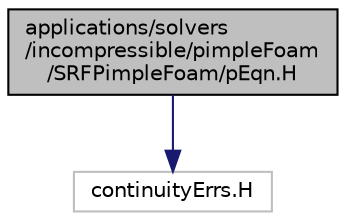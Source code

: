 digraph "applications/solvers/incompressible/pimpleFoam/SRFPimpleFoam/pEqn.H"
{
  bgcolor="transparent";
  edge [fontname="Helvetica",fontsize="10",labelfontname="Helvetica",labelfontsize="10"];
  node [fontname="Helvetica",fontsize="10",shape=record];
  Node1 [label="applications/solvers\l/incompressible/pimpleFoam\l/SRFPimpleFoam/pEqn.H",height=0.2,width=0.4,color="black", fillcolor="grey75", style="filled" fontcolor="black"];
  Node1 -> Node2 [color="midnightblue",fontsize="10",style="solid",fontname="Helvetica"];
  Node2 [label="continuityErrs.H",height=0.2,width=0.4,color="grey75"];
}
